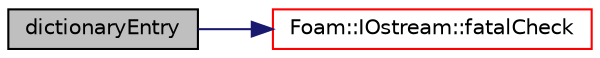 digraph "dictionaryEntry"
{
  bgcolor="transparent";
  edge [fontname="Helvetica",fontsize="10",labelfontname="Helvetica",labelfontsize="10"];
  node [fontname="Helvetica",fontsize="10",shape=record];
  rankdir="LR";
  Node0 [label="dictionaryEntry",height=0.2,width=0.4,color="black", fillcolor="grey75", style="filled", fontcolor="black"];
  Node0 -> Node1 [color="midnightblue",fontsize="10",style="solid",fontname="Helvetica"];
  Node1 [label="Foam::IOstream::fatalCheck",height=0.2,width=0.4,color="red",URL="$a27333.html#a52992bb0e37fe2a5e8f62f37ad234663",tooltip="Check IOstream status for given operation. "];
}
